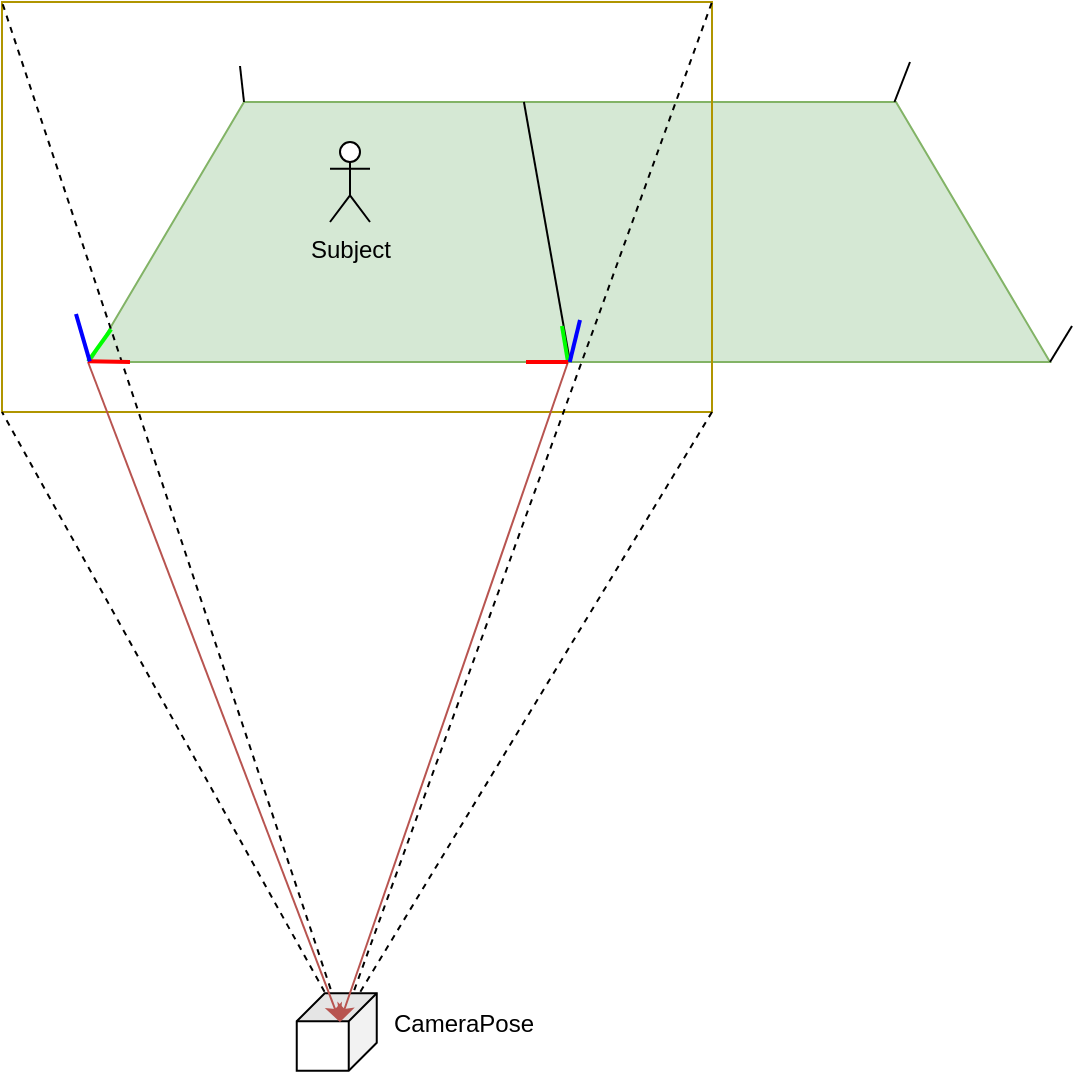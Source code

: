<mxfile version="15.0.3" type="github">
  <diagram id="imqHqAIE_7iQJh5peh_I" name="Page-1">
    <mxGraphModel dx="1112" dy="742" grid="1" gridSize="3" guides="1" tooltips="1" connect="1" arrows="1" fold="1" page="1" pageScale="1" pageWidth="850" pageHeight="1100" math="0" shadow="0">
      <root>
        <mxCell id="0" />
        <mxCell id="1" parent="0" />
        <mxCell id="7mrcmtbpyO2l2KB8bpA0-2" value="" style="shape=trapezoid;perimeter=trapezoidPerimeter;whiteSpace=wrap;html=1;fixedSize=1;size=77;fillColor=#d5e8d4;strokeColor=#82b366;" vertex="1" parent="1">
          <mxGeometry x="214" y="230" width="480" height="130" as="geometry" />
        </mxCell>
        <mxCell id="7mrcmtbpyO2l2KB8bpA0-17" value="" style="rounded=0;whiteSpace=wrap;html=1;strokeColor=#B09500;fontColor=#000000;fillColor=none;" vertex="1" parent="1">
          <mxGeometry x="170" y="180" width="355" height="205" as="geometry" />
        </mxCell>
        <mxCell id="7mrcmtbpyO2l2KB8bpA0-6" value="" style="endArrow=none;html=1;" edge="1" parent="1">
          <mxGeometry width="50" height="50" relative="1" as="geometry">
            <mxPoint x="291" y="230" as="sourcePoint" />
            <mxPoint x="289" y="212" as="targetPoint" />
          </mxGeometry>
        </mxCell>
        <mxCell id="7mrcmtbpyO2l2KB8bpA0-8" value="" style="endArrow=none;html=1;exitX=0.838;exitY=0;exitDx=0;exitDy=0;exitPerimeter=0;" edge="1" parent="1" source="7mrcmtbpyO2l2KB8bpA0-2">
          <mxGeometry width="50" height="50" relative="1" as="geometry">
            <mxPoint x="614" y="230" as="sourcePoint" />
            <mxPoint x="624" y="210" as="targetPoint" />
          </mxGeometry>
        </mxCell>
        <mxCell id="7mrcmtbpyO2l2KB8bpA0-10" value="" style="endArrow=none;html=1;exitX=0.166;exitY=0;exitDx=0;exitDy=0;exitPerimeter=0;" edge="1" parent="1">
          <mxGeometry width="50" height="50" relative="1" as="geometry">
            <mxPoint x="694" y="360" as="sourcePoint" />
            <mxPoint x="705" y="342" as="targetPoint" />
          </mxGeometry>
        </mxCell>
        <mxCell id="7mrcmtbpyO2l2KB8bpA0-11" value="Subject" style="shape=umlActor;verticalLabelPosition=bottom;verticalAlign=top;html=1;outlineConnect=0;" vertex="1" parent="1">
          <mxGeometry x="334" y="250" width="20" height="40" as="geometry" />
        </mxCell>
        <mxCell id="7mrcmtbpyO2l2KB8bpA0-21" value="" style="endArrow=none;dashed=1;html=1;entryX=0;entryY=0;entryDx=0;entryDy=0;exitX=0;exitY=0;exitDx=0;exitDy=0;exitPerimeter=0;" edge="1" parent="1" target="7mrcmtbpyO2l2KB8bpA0-17">
          <mxGeometry width="50" height="50" relative="1" as="geometry">
            <mxPoint x="340.005" y="690.625" as="sourcePoint" />
            <mxPoint x="490" y="360" as="targetPoint" />
          </mxGeometry>
        </mxCell>
        <mxCell id="7mrcmtbpyO2l2KB8bpA0-22" value="" style="endArrow=none;dashed=1;html=1;entryX=0;entryY=1;entryDx=0;entryDy=0;exitX=0;exitY=0;exitDx=0;exitDy=0;exitPerimeter=0;" edge="1" parent="1" target="7mrcmtbpyO2l2KB8bpA0-17">
          <mxGeometry width="50" height="50" relative="1" as="geometry">
            <mxPoint x="340.005" y="690.625" as="sourcePoint" />
            <mxPoint x="180.0" y="190" as="targetPoint" />
          </mxGeometry>
        </mxCell>
        <mxCell id="7mrcmtbpyO2l2KB8bpA0-23" value="" style="endArrow=none;dashed=1;html=1;entryX=1;entryY=0;entryDx=0;entryDy=0;" edge="1" parent="1" target="7mrcmtbpyO2l2KB8bpA0-17">
          <mxGeometry width="50" height="50" relative="1" as="geometry">
            <mxPoint x="340" y="691" as="sourcePoint" />
            <mxPoint x="190.0" y="200" as="targetPoint" />
          </mxGeometry>
        </mxCell>
        <mxCell id="7mrcmtbpyO2l2KB8bpA0-24" value="" style="endArrow=none;dashed=1;html=1;exitX=1;exitY=1;exitDx=0;exitDy=0;strokeWidth=1;" edge="1" parent="1" source="7mrcmtbpyO2l2KB8bpA0-17">
          <mxGeometry width="50" height="50" relative="1" as="geometry">
            <mxPoint x="237.135" y="531.255" as="sourcePoint" />
            <mxPoint x="340" y="690" as="targetPoint" />
          </mxGeometry>
        </mxCell>
        <mxCell id="7mrcmtbpyO2l2KB8bpA0-25" value="" style="shape=cube;whiteSpace=wrap;html=1;boundedLbl=1;backgroundOutline=1;darkOpacity=0.05;darkOpacity2=0.1;rotation=90;size=14;" vertex="1" parent="1">
          <mxGeometry x="318" y="675" width="38.75" height="40" as="geometry" />
        </mxCell>
        <mxCell id="7mrcmtbpyO2l2KB8bpA0-26" value="" style="endArrow=classic;html=1;fillColor=#f8cecc;strokeColor=#b85450;" edge="1" parent="1">
          <mxGeometry width="50" height="50" relative="1" as="geometry">
            <mxPoint x="453" y="360" as="sourcePoint" />
            <mxPoint x="339" y="690" as="targetPoint" />
          </mxGeometry>
        </mxCell>
        <mxCell id="7mrcmtbpyO2l2KB8bpA0-28" value="" style="endArrow=classic;html=1;fillColor=#f8cecc;strokeColor=#b85450;" edge="1" parent="1">
          <mxGeometry width="50" height="50" relative="1" as="geometry">
            <mxPoint x="213" y="360" as="sourcePoint" />
            <mxPoint x="339" y="690" as="targetPoint" />
          </mxGeometry>
        </mxCell>
        <mxCell id="7mrcmtbpyO2l2KB8bpA0-34" value="" style="endArrow=none;html=1;strokeWidth=1;entryX=0.5;entryY=1;entryDx=0;entryDy=0;exitX=0.452;exitY=0;exitDx=0;exitDy=0;exitPerimeter=0;" edge="1" parent="1" source="7mrcmtbpyO2l2KB8bpA0-2" target="7mrcmtbpyO2l2KB8bpA0-2">
          <mxGeometry width="50" height="50" relative="1" as="geometry">
            <mxPoint x="438" y="225" as="sourcePoint" />
            <mxPoint x="375" y="453" as="targetPoint" />
          </mxGeometry>
        </mxCell>
        <mxCell id="7mrcmtbpyO2l2KB8bpA0-33" value="" style="endArrow=none;html=1;strokeWidth=2;strokeColor=#00FF00;" edge="1" parent="1">
          <mxGeometry x="432" y="339" width="50" height="50" as="geometry">
            <mxPoint x="453" y="360" as="sourcePoint" />
            <mxPoint x="450" y="342" as="targetPoint" />
          </mxGeometry>
        </mxCell>
        <mxCell id="7mrcmtbpyO2l2KB8bpA0-31" value="" style="endArrow=none;html=1;strokeWidth=2;strokeColor=#FF0000;" edge="1" parent="1">
          <mxGeometry x="432" y="339" width="50" height="50" as="geometry">
            <mxPoint x="432" y="360" as="sourcePoint" />
            <mxPoint x="453" y="360" as="targetPoint" />
          </mxGeometry>
        </mxCell>
        <mxCell id="7mrcmtbpyO2l2KB8bpA0-32" value="" style="endArrow=none;html=1;strokeWidth=2;strokeColor=#0000FF;" edge="1" parent="1">
          <mxGeometry x="429.88" y="339" width="50" height="50" as="geometry">
            <mxPoint x="453.88" y="360" as="sourcePoint" />
            <mxPoint x="459" y="339" as="targetPoint" />
          </mxGeometry>
        </mxCell>
        <mxCell id="7mrcmtbpyO2l2KB8bpA0-36" value="" style="endArrow=none;html=1;strokeWidth=2;strokeColor=#00FF00;entryX=0.022;entryY=0.874;entryDx=0;entryDy=0;entryPerimeter=0;" edge="1" parent="1" target="7mrcmtbpyO2l2KB8bpA0-2">
          <mxGeometry x="192" y="338.67" width="50" height="50" as="geometry">
            <mxPoint x="213" y="359.67" as="sourcePoint" />
            <mxPoint x="210" y="341.67" as="targetPoint" />
          </mxGeometry>
        </mxCell>
        <mxCell id="7mrcmtbpyO2l2KB8bpA0-37" value="" style="endArrow=none;html=1;strokeWidth=2;strokeColor=#FF0000;" edge="1" parent="1">
          <mxGeometry x="192" y="338.67" width="50" height="50" as="geometry">
            <mxPoint x="234" y="360" as="sourcePoint" />
            <mxPoint x="213" y="359.67" as="targetPoint" />
          </mxGeometry>
        </mxCell>
        <mxCell id="7mrcmtbpyO2l2KB8bpA0-38" value="" style="endArrow=none;html=1;strokeWidth=2;strokeColor=#0000FF;" edge="1" parent="1">
          <mxGeometry x="189.88" y="338.67" width="50" height="50" as="geometry">
            <mxPoint x="213.88" y="359.67" as="sourcePoint" />
            <mxPoint x="207" y="336" as="targetPoint" />
          </mxGeometry>
        </mxCell>
        <mxCell id="7mrcmtbpyO2l2KB8bpA0-39" value="CameraPose" style="text;html=1;strokeColor=none;fillColor=none;align=center;verticalAlign=middle;whiteSpace=wrap;rounded=0;" vertex="1" parent="1">
          <mxGeometry x="381" y="681" width="40" height="20" as="geometry" />
        </mxCell>
      </root>
    </mxGraphModel>
  </diagram>
</mxfile>
